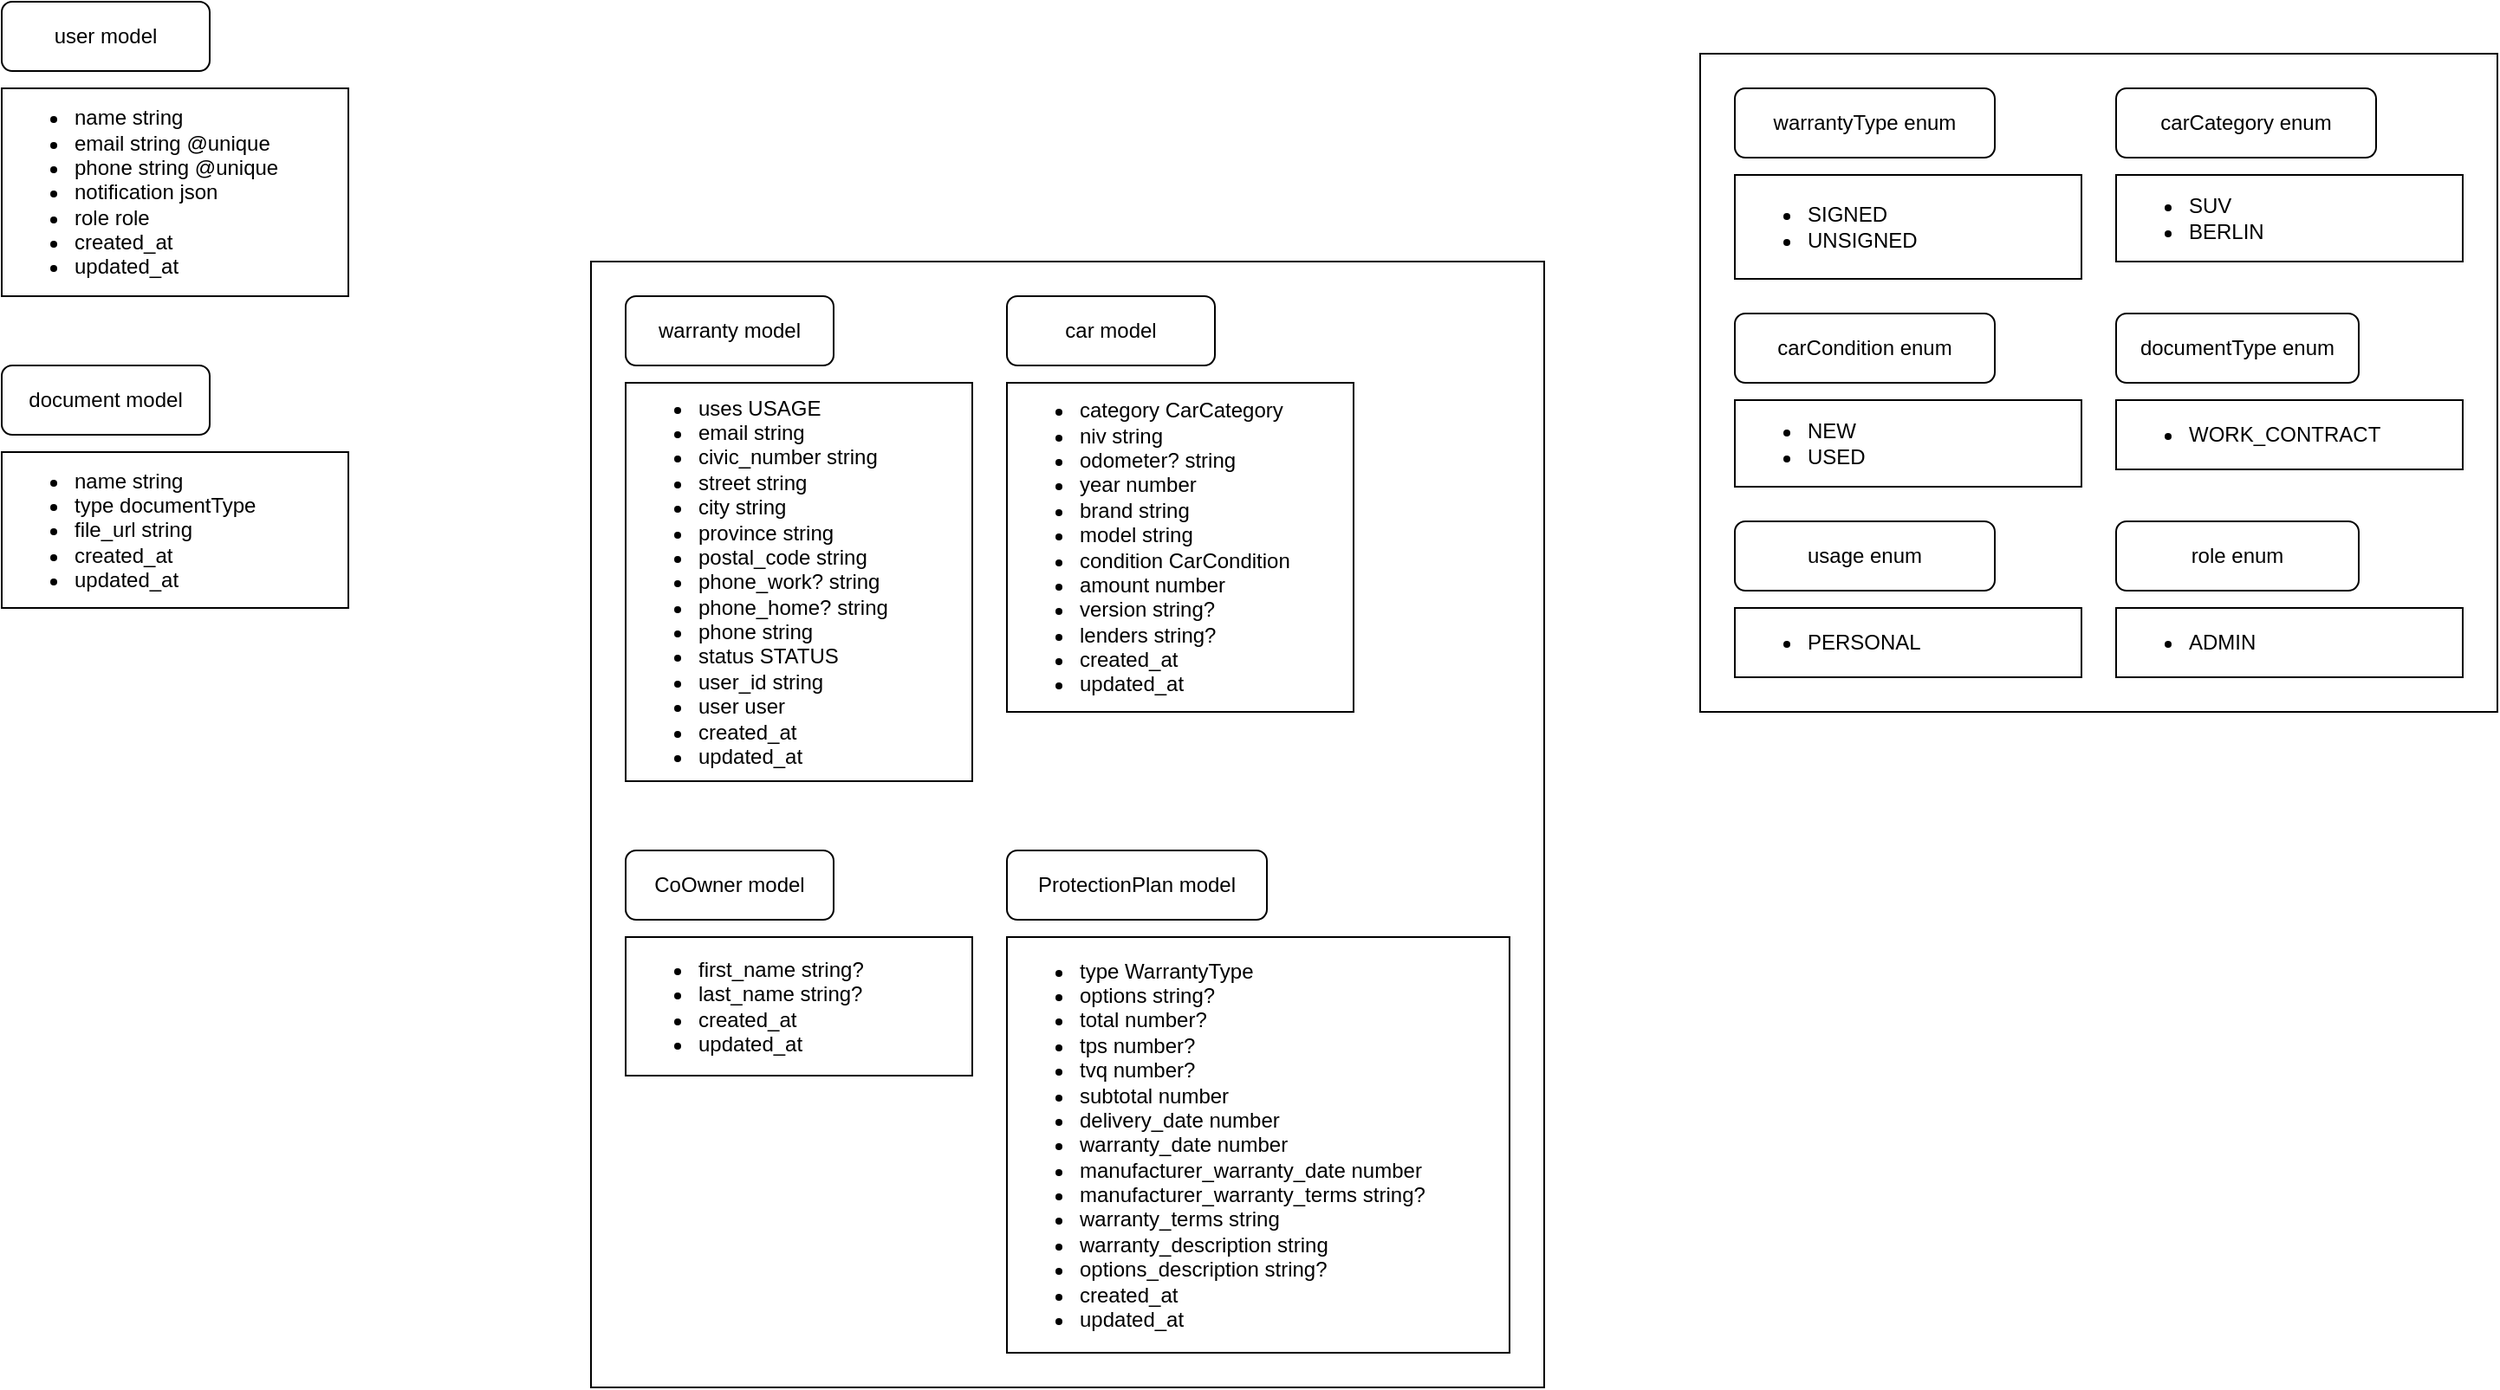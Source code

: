 <mxfile version="24.8.4">
  <diagram name="garantie WIM" id="I1-BKpGgBZhrRX93OD_R">
    <mxGraphModel dx="2880" dy="1152" grid="1" gridSize="10" guides="1" tooltips="1" connect="1" arrows="1" fold="1" page="1" pageScale="1" pageWidth="850" pageHeight="1100" math="0" shadow="0">
      <root>
        <mxCell id="0" />
        <mxCell id="1" parent="0" />
        <mxCell id="MBDgBp1hCd-kIvMWxUOV-26" value="" style="rounded=0;whiteSpace=wrap;html=1;movable=0;resizable=0;rotatable=0;deletable=0;editable=0;locked=1;connectable=0;" vertex="1" parent="1">
          <mxGeometry x="380" y="180" width="550" height="650" as="geometry" />
        </mxCell>
        <mxCell id="MBDgBp1hCd-kIvMWxUOV-23" value="" style="rounded=0;whiteSpace=wrap;html=1;fillStyle=solid;movable=0;resizable=0;rotatable=0;deletable=0;editable=0;locked=1;connectable=0;" vertex="1" parent="1">
          <mxGeometry x="1020" y="60" width="460" height="380" as="geometry" />
        </mxCell>
        <mxCell id="MBDgBp1hCd-kIvMWxUOV-1" value="&lt;ul&gt;&lt;li&gt;name string&lt;/li&gt;&lt;li&gt;email string @unique&lt;/li&gt;&lt;li&gt;phone string @unique&lt;/li&gt;&lt;li&gt;notification json&lt;/li&gt;&lt;li&gt;role role&lt;/li&gt;&lt;li&gt;created_at&lt;/li&gt;&lt;li&gt;updated_at&lt;/li&gt;&lt;/ul&gt;" style="rounded=0;whiteSpace=wrap;html=1;align=left;" vertex="1" parent="1">
          <mxGeometry x="40" y="80" width="200" height="120" as="geometry" />
        </mxCell>
        <mxCell id="MBDgBp1hCd-kIvMWxUOV-2" value="user model" style="rounded=1;whiteSpace=wrap;html=1;" vertex="1" parent="1">
          <mxGeometry x="40" y="30" width="120" height="40" as="geometry" />
        </mxCell>
        <mxCell id="MBDgBp1hCd-kIvMWxUOV-3" value="&lt;ul&gt;&lt;li&gt;name string&lt;/li&gt;&lt;li&gt;type documentType&lt;/li&gt;&lt;li&gt;file_url string&lt;/li&gt;&lt;li&gt;created_at&lt;/li&gt;&lt;li&gt;updated_at&lt;/li&gt;&lt;/ul&gt;" style="rounded=0;whiteSpace=wrap;html=1;align=left;" vertex="1" parent="1">
          <mxGeometry x="40" y="290" width="200" height="90" as="geometry" />
        </mxCell>
        <mxCell id="MBDgBp1hCd-kIvMWxUOV-4" value="document model" style="rounded=1;whiteSpace=wrap;html=1;" vertex="1" parent="1">
          <mxGeometry x="40" y="240" width="120" height="40" as="geometry" />
        </mxCell>
        <mxCell id="MBDgBp1hCd-kIvMWxUOV-5" value="&lt;ul&gt;&lt;li&gt;uses USAGE&lt;/li&gt;&lt;li&gt;email string&lt;/li&gt;&lt;li&gt;civic_number string&lt;/li&gt;&lt;li&gt;street string&lt;/li&gt;&lt;li&gt;city string&lt;/li&gt;&lt;li&gt;province string&lt;/li&gt;&lt;li&gt;postal_code string&lt;/li&gt;&lt;li&gt;phone_work? string&lt;/li&gt;&lt;li&gt;phone_home? string&lt;/li&gt;&lt;li&gt;phone string&lt;/li&gt;&lt;li&gt;status STATUS&lt;/li&gt;&lt;li&gt;user_id string&lt;/li&gt;&lt;li&gt;user user&lt;/li&gt;&lt;li&gt;created_at&lt;/li&gt;&lt;li&gt;updated_at&lt;/li&gt;&lt;/ul&gt;" style="rounded=0;whiteSpace=wrap;html=1;align=left;" vertex="1" parent="1">
          <mxGeometry x="400" y="250" width="200" height="230" as="geometry" />
        </mxCell>
        <mxCell id="MBDgBp1hCd-kIvMWxUOV-6" value="warranty model" style="rounded=1;whiteSpace=wrap;html=1;" vertex="1" parent="1">
          <mxGeometry x="400" y="200" width="120" height="40" as="geometry" />
        </mxCell>
        <mxCell id="MBDgBp1hCd-kIvMWxUOV-7" value="&lt;ul&gt;&lt;li&gt;category CarCategory&lt;/li&gt;&lt;li&gt;niv string&lt;/li&gt;&lt;li&gt;odometer? string&lt;/li&gt;&lt;li&gt;year number&lt;/li&gt;&lt;li&gt;brand string&lt;/li&gt;&lt;li&gt;model string&lt;/li&gt;&lt;li&gt;condition CarCondition&lt;/li&gt;&lt;li&gt;amount number&lt;/li&gt;&lt;li&gt;version string?&lt;/li&gt;&lt;li&gt;lenders string?&lt;/li&gt;&lt;li&gt;created_at&lt;/li&gt;&lt;li&gt;updated_at&lt;/li&gt;&lt;/ul&gt;" style="rounded=0;whiteSpace=wrap;html=1;align=left;" vertex="1" parent="1">
          <mxGeometry x="620" y="250" width="200" height="190" as="geometry" />
        </mxCell>
        <mxCell id="MBDgBp1hCd-kIvMWxUOV-8" value="car model" style="rounded=1;whiteSpace=wrap;html=1;" vertex="1" parent="1">
          <mxGeometry x="620" y="200" width="120" height="40" as="geometry" />
        </mxCell>
        <mxCell id="MBDgBp1hCd-kIvMWxUOV-9" value="&lt;ul&gt;&lt;li&gt;first_name string?&lt;/li&gt;&lt;li&gt;last_name string?&lt;/li&gt;&lt;li&gt;created_at&lt;/li&gt;&lt;li&gt;updated_at&lt;/li&gt;&lt;/ul&gt;" style="rounded=0;whiteSpace=wrap;html=1;align=left;" vertex="1" parent="1">
          <mxGeometry x="400" y="570" width="200" height="80" as="geometry" />
        </mxCell>
        <mxCell id="MBDgBp1hCd-kIvMWxUOV-10" value="CoOwner model" style="rounded=1;whiteSpace=wrap;html=1;" vertex="1" parent="1">
          <mxGeometry x="400" y="520" width="120" height="40" as="geometry" />
        </mxCell>
        <mxCell id="MBDgBp1hCd-kIvMWxUOV-11" value="&lt;ul&gt;&lt;li&gt;type WarrantyType&lt;/li&gt;&lt;li&gt;options string?&lt;/li&gt;&lt;li&gt;total number?&lt;/li&gt;&lt;li&gt;tps number?&lt;/li&gt;&lt;li&gt;tvq number?&lt;/li&gt;&lt;li&gt;subtotal number&lt;/li&gt;&lt;li&gt;delivery_date number&lt;/li&gt;&lt;li&gt;warranty_date number&lt;/li&gt;&lt;li&gt;manufacturer_warranty_date number&lt;/li&gt;&lt;li&gt;manufacturer_warranty_terms string?&lt;/li&gt;&lt;li&gt;warranty_terms string&lt;/li&gt;&lt;li&gt;warranty_description string&lt;/li&gt;&lt;li&gt;options_description string?&lt;/li&gt;&lt;li&gt;created_at&lt;/li&gt;&lt;li&gt;updated_at&lt;/li&gt;&lt;/ul&gt;" style="rounded=0;whiteSpace=wrap;html=1;align=left;" vertex="1" parent="1">
          <mxGeometry x="620" y="570" width="290" height="240" as="geometry" />
        </mxCell>
        <mxCell id="MBDgBp1hCd-kIvMWxUOV-12" value="ProtectionPlan model" style="rounded=1;whiteSpace=wrap;html=1;" vertex="1" parent="1">
          <mxGeometry x="620" y="520" width="150" height="40" as="geometry" />
        </mxCell>
        <mxCell id="MBDgBp1hCd-kIvMWxUOV-13" value="&lt;ul&gt;&lt;li&gt;SIGNED&lt;/li&gt;&lt;li&gt;UNSIGNED&lt;/li&gt;&lt;/ul&gt;" style="rounded=0;whiteSpace=wrap;html=1;align=left;" vertex="1" parent="1">
          <mxGeometry x="1040" y="130" width="200" height="60" as="geometry" />
        </mxCell>
        <mxCell id="MBDgBp1hCd-kIvMWxUOV-14" value="warrantyType enum" style="rounded=1;whiteSpace=wrap;html=1;" vertex="1" parent="1">
          <mxGeometry x="1040" y="80" width="150" height="40" as="geometry" />
        </mxCell>
        <mxCell id="MBDgBp1hCd-kIvMWxUOV-15" value="&lt;ul&gt;&lt;li&gt;PERSONAL&lt;/li&gt;&lt;/ul&gt;" style="rounded=0;whiteSpace=wrap;html=1;align=left;" vertex="1" parent="1">
          <mxGeometry x="1040" y="380" width="200" height="40" as="geometry" />
        </mxCell>
        <mxCell id="MBDgBp1hCd-kIvMWxUOV-16" value="usage enum" style="rounded=1;whiteSpace=wrap;html=1;" vertex="1" parent="1">
          <mxGeometry x="1040" y="330" width="150" height="40" as="geometry" />
        </mxCell>
        <mxCell id="MBDgBp1hCd-kIvMWxUOV-17" value="&lt;ul&gt;&lt;li&gt;SUV&lt;/li&gt;&lt;li&gt;BERLIN&lt;/li&gt;&lt;/ul&gt;" style="rounded=0;whiteSpace=wrap;html=1;align=left;" vertex="1" parent="1">
          <mxGeometry x="1260" y="130" width="200" height="50" as="geometry" />
        </mxCell>
        <mxCell id="MBDgBp1hCd-kIvMWxUOV-18" value="carCategory enum" style="rounded=1;whiteSpace=wrap;html=1;" vertex="1" parent="1">
          <mxGeometry x="1260" y="80" width="150" height="40" as="geometry" />
        </mxCell>
        <mxCell id="MBDgBp1hCd-kIvMWxUOV-19" value="&lt;ul&gt;&lt;li&gt;NEW&lt;/li&gt;&lt;li&gt;USED&lt;/li&gt;&lt;/ul&gt;" style="rounded=0;whiteSpace=wrap;html=1;align=left;" vertex="1" parent="1">
          <mxGeometry x="1040" y="260" width="200" height="50" as="geometry" />
        </mxCell>
        <mxCell id="MBDgBp1hCd-kIvMWxUOV-20" value="carCondition enum" style="rounded=1;whiteSpace=wrap;html=1;" vertex="1" parent="1">
          <mxGeometry x="1040" y="210" width="150" height="40" as="geometry" />
        </mxCell>
        <mxCell id="MBDgBp1hCd-kIvMWxUOV-21" value="&lt;ul&gt;&lt;li&gt;WORK_CONTRACT&lt;/li&gt;&lt;/ul&gt;" style="rounded=0;whiteSpace=wrap;html=1;align=left;" vertex="1" parent="1">
          <mxGeometry x="1260" y="260" width="200" height="40" as="geometry" />
        </mxCell>
        <mxCell id="MBDgBp1hCd-kIvMWxUOV-22" value="documentType enum" style="rounded=1;whiteSpace=wrap;html=1;" vertex="1" parent="1">
          <mxGeometry x="1260" y="210" width="140" height="40" as="geometry" />
        </mxCell>
        <mxCell id="MBDgBp1hCd-kIvMWxUOV-24" value="&lt;ul&gt;&lt;li&gt;ADMIN&lt;/li&gt;&lt;/ul&gt;" style="rounded=0;whiteSpace=wrap;html=1;align=left;" vertex="1" parent="1">
          <mxGeometry x="1260" y="380" width="200" height="40" as="geometry" />
        </mxCell>
        <mxCell id="MBDgBp1hCd-kIvMWxUOV-25" value="role enum" style="rounded=1;whiteSpace=wrap;html=1;" vertex="1" parent="1">
          <mxGeometry x="1260" y="330" width="140" height="40" as="geometry" />
        </mxCell>
      </root>
    </mxGraphModel>
  </diagram>
</mxfile>
